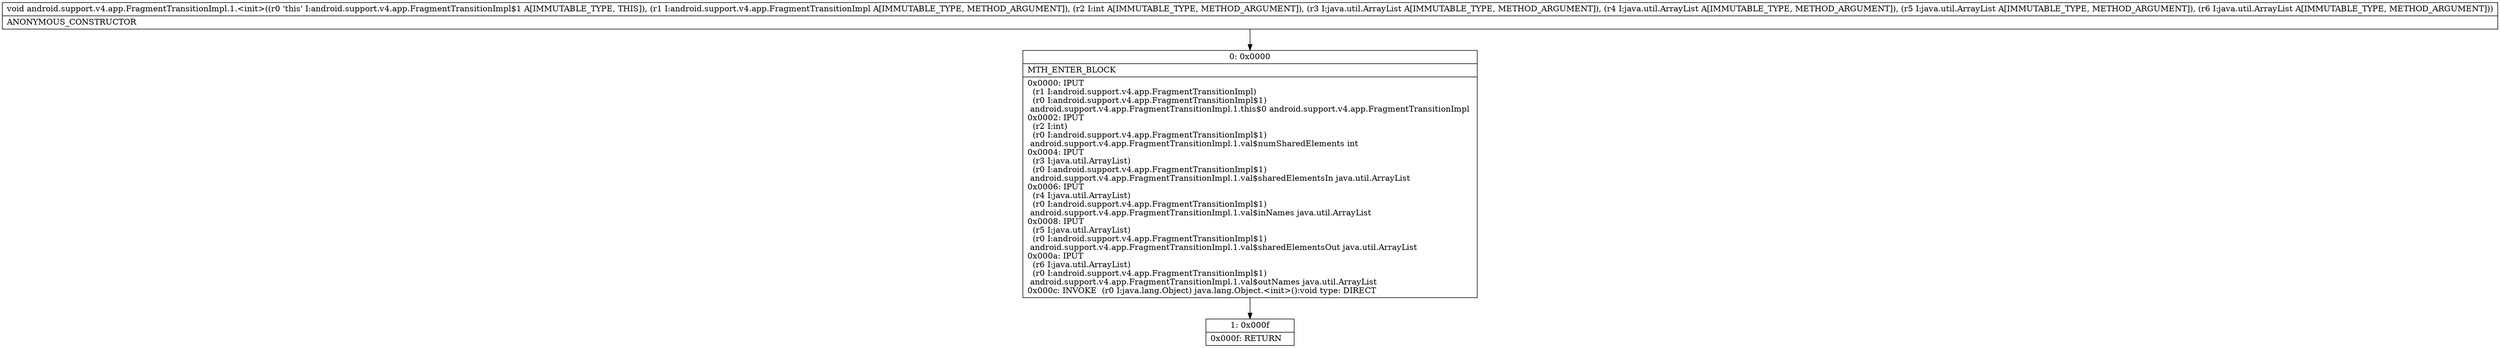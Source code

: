 digraph "CFG forandroid.support.v4.app.FragmentTransitionImpl.1.\<init\>(Landroid\/support\/v4\/app\/FragmentTransitionImpl;ILjava\/util\/ArrayList;Ljava\/util\/ArrayList;Ljava\/util\/ArrayList;Ljava\/util\/ArrayList;)V" {
Node_0 [shape=record,label="{0\:\ 0x0000|MTH_ENTER_BLOCK\l|0x0000: IPUT  \l  (r1 I:android.support.v4.app.FragmentTransitionImpl)\l  (r0 I:android.support.v4.app.FragmentTransitionImpl$1)\l android.support.v4.app.FragmentTransitionImpl.1.this$0 android.support.v4.app.FragmentTransitionImpl \l0x0002: IPUT  \l  (r2 I:int)\l  (r0 I:android.support.v4.app.FragmentTransitionImpl$1)\l android.support.v4.app.FragmentTransitionImpl.1.val$numSharedElements int \l0x0004: IPUT  \l  (r3 I:java.util.ArrayList)\l  (r0 I:android.support.v4.app.FragmentTransitionImpl$1)\l android.support.v4.app.FragmentTransitionImpl.1.val$sharedElementsIn java.util.ArrayList \l0x0006: IPUT  \l  (r4 I:java.util.ArrayList)\l  (r0 I:android.support.v4.app.FragmentTransitionImpl$1)\l android.support.v4.app.FragmentTransitionImpl.1.val$inNames java.util.ArrayList \l0x0008: IPUT  \l  (r5 I:java.util.ArrayList)\l  (r0 I:android.support.v4.app.FragmentTransitionImpl$1)\l android.support.v4.app.FragmentTransitionImpl.1.val$sharedElementsOut java.util.ArrayList \l0x000a: IPUT  \l  (r6 I:java.util.ArrayList)\l  (r0 I:android.support.v4.app.FragmentTransitionImpl$1)\l android.support.v4.app.FragmentTransitionImpl.1.val$outNames java.util.ArrayList \l0x000c: INVOKE  (r0 I:java.lang.Object) java.lang.Object.\<init\>():void type: DIRECT \l}"];
Node_1 [shape=record,label="{1\:\ 0x000f|0x000f: RETURN   \l}"];
MethodNode[shape=record,label="{void android.support.v4.app.FragmentTransitionImpl.1.\<init\>((r0 'this' I:android.support.v4.app.FragmentTransitionImpl$1 A[IMMUTABLE_TYPE, THIS]), (r1 I:android.support.v4.app.FragmentTransitionImpl A[IMMUTABLE_TYPE, METHOD_ARGUMENT]), (r2 I:int A[IMMUTABLE_TYPE, METHOD_ARGUMENT]), (r3 I:java.util.ArrayList A[IMMUTABLE_TYPE, METHOD_ARGUMENT]), (r4 I:java.util.ArrayList A[IMMUTABLE_TYPE, METHOD_ARGUMENT]), (r5 I:java.util.ArrayList A[IMMUTABLE_TYPE, METHOD_ARGUMENT]), (r6 I:java.util.ArrayList A[IMMUTABLE_TYPE, METHOD_ARGUMENT]))  | ANONYMOUS_CONSTRUCTOR\l}"];
MethodNode -> Node_0;
Node_0 -> Node_1;
}

